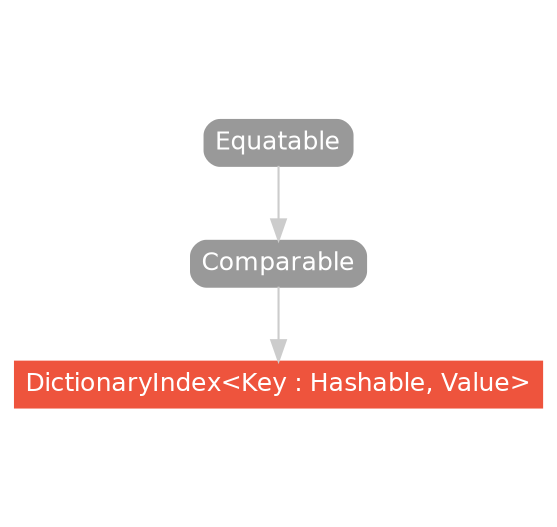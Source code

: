 strict digraph "DictionaryIndex<Key : Hashable, Value> - Type Hierarchy - SwiftDoc.org" {
    pad="0.1,0.8"
    node [shape=box, style="filled,rounded", color="#999999", fillcolor="#999999", fontcolor=white, fontname=Helvetica, fontnames="Helvetica,sansserif", fontsize=12, margin="0.07,0.05", height="0.3"]
    edge [color="#cccccc"]
    "Comparable" [URL="/protocol/Comparable/hierarchy/"]
    "DictionaryIndex<Key : Hashable, Value>" [URL="/type/DictionaryIndex/", style="filled", fillcolor="#ee543d", color="#ee543d"]
    "Equatable" [URL="/protocol/Equatable/hierarchy/"]    "Comparable" -> "DictionaryIndex<Key : Hashable, Value>"
    "Equatable" -> "Comparable"
    subgraph Types {
        rank = max; "DictionaryIndex<Key : Hashable, Value>";
    }
}